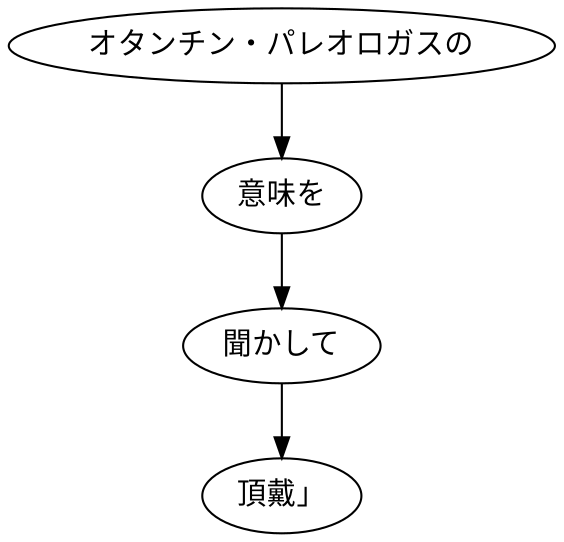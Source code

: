 digraph graph2944 {
	node0 [label="オタンチン・パレオロガスの"];
	node1 [label="意味を"];
	node2 [label="聞かして"];
	node3 [label="頂戴」"];
	node0 -> node1;
	node1 -> node2;
	node2 -> node3;
}
